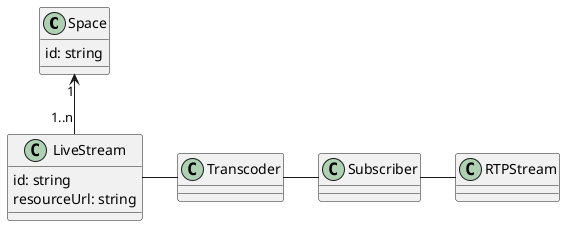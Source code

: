 @startuml
'https://plantuml.com/class-diagram
class Space {
    id: string
}

class LiveStream {
    id: string
    resourceUrl: string
}

'LiveStream "1" <-- "1..n" RTPStream
Space "1" <-- "1..n" LiveStream

LiveStream - Transcoder
Transcoder - Subscriber
Subscriber - RTPStream
@enduml
